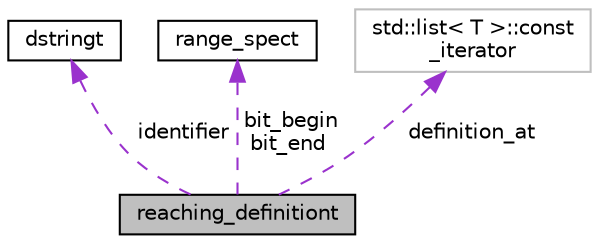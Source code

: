 digraph "reaching_definitiont"
{
 // LATEX_PDF_SIZE
  bgcolor="transparent";
  edge [fontname="Helvetica",fontsize="10",labelfontname="Helvetica",labelfontsize="10"];
  node [fontname="Helvetica",fontsize="10",shape=record];
  Node1 [label="reaching_definitiont",height=0.2,width=0.4,color="black", fillcolor="grey75", style="filled", fontcolor="black",tooltip="Identifies a GOTO instruction where a given variable is defined (i.e."];
  Node2 -> Node1 [dir="back",color="darkorchid3",fontsize="10",style="dashed",label=" identifier" ,fontname="Helvetica"];
  Node2 [label="dstringt",height=0.2,width=0.4,color="black",URL="$classdstringt.html",tooltip="dstringt has one field, an unsigned integer no which is an index into a static table of strings."];
  Node3 -> Node1 [dir="back",color="darkorchid3",fontsize="10",style="dashed",label=" bit_begin\nbit_end" ,fontname="Helvetica"];
  Node3 [label="range_spect",height=0.2,width=0.4,color="black",URL="$classrange__spect.html",tooltip="Data type to describe upper and lower bounds of the range of bits that a read or write access may aff..."];
  Node4 -> Node1 [dir="back",color="darkorchid3",fontsize="10",style="dashed",label=" definition_at" ,fontname="Helvetica"];
  Node4 [label="std::list\< T \>::const\l_iterator",height=0.2,width=0.4,color="grey75",tooltip="STL iterator class."];
}
